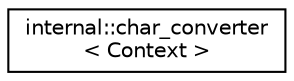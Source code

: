 digraph "Иерархия классов. Графический вид."
{
  edge [fontname="Helvetica",fontsize="10",labelfontname="Helvetica",labelfontsize="10"];
  node [fontname="Helvetica",fontsize="10",shape=record];
  rankdir="LR";
  Node0 [label="internal::char_converter\l\< Context \>",height=0.2,width=0.4,color="black", fillcolor="white", style="filled",URL="$classinternal_1_1char__converter.html"];
}
